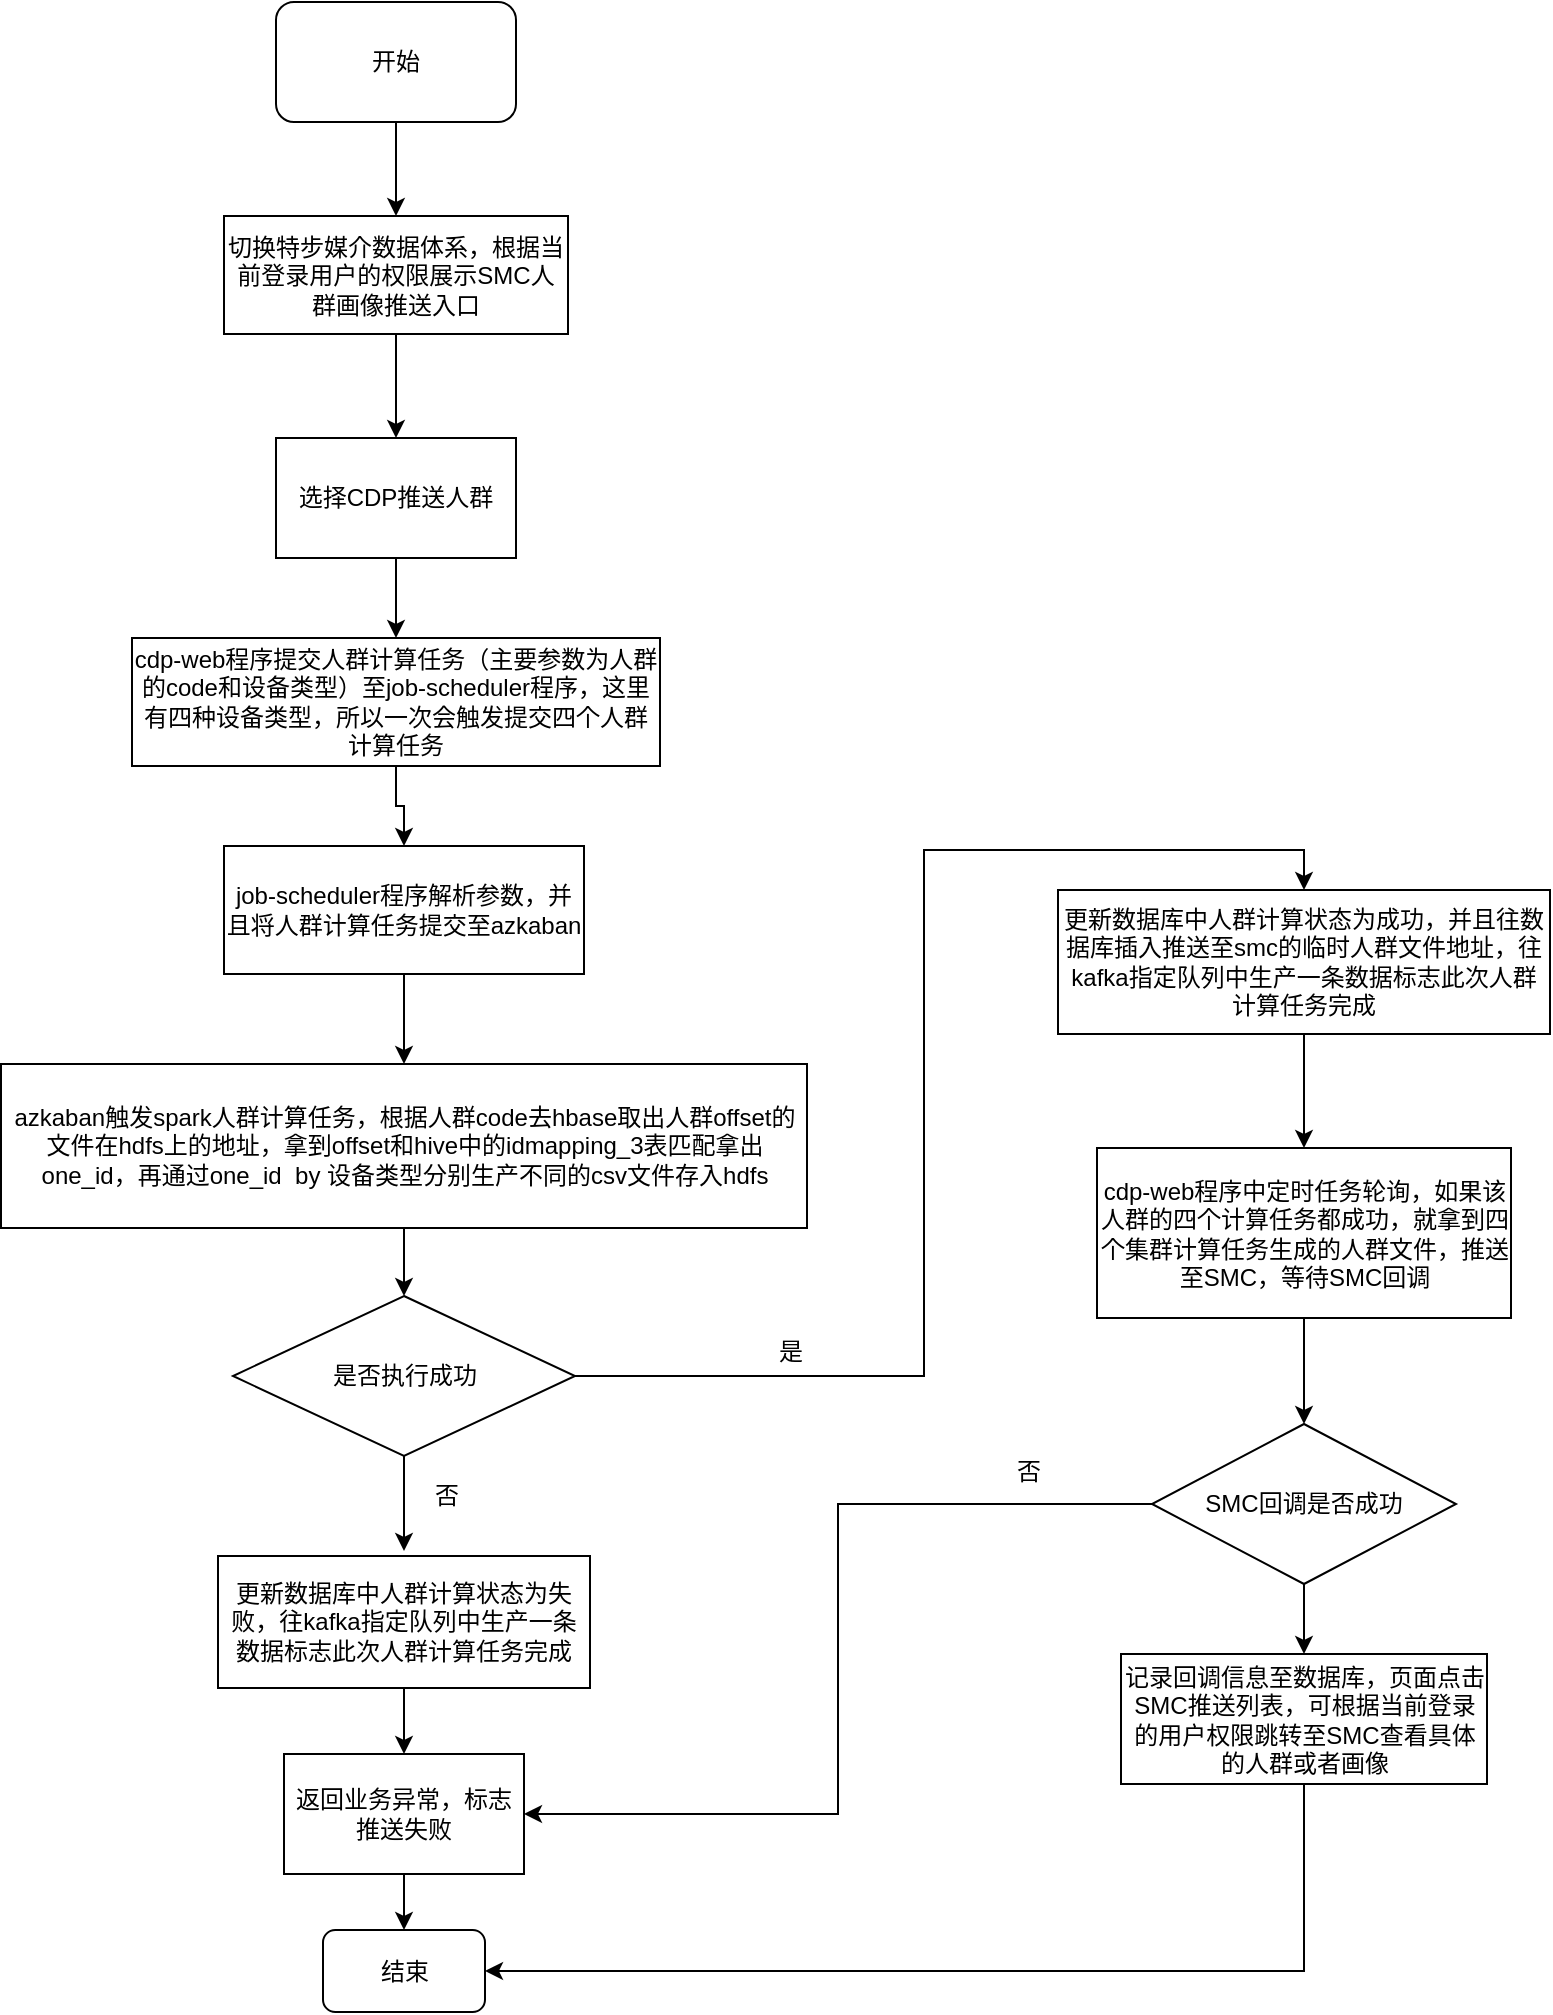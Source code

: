 <mxfile version="20.4.1" type="github">
  <diagram name="Page-1" id="edf60f1a-56cd-e834-aa8a-f176f3a09ee4">
    <mxGraphModel dx="905" dy="591" grid="0" gridSize="10" guides="1" tooltips="1" connect="1" arrows="1" fold="1" page="1" pageScale="1" pageWidth="1700" pageHeight="1100" background="none" math="0" shadow="0">
      <root>
        <mxCell id="0" />
        <mxCell id="1" parent="0" />
        <mxCell id="-ZdTm5bZnZh4pB2H1c_u-9" style="edgeStyle=orthogonalEdgeStyle;rounded=0;orthogonalLoop=1;jettySize=auto;html=1;exitX=0.5;exitY=1;exitDx=0;exitDy=0;entryX=0.5;entryY=0;entryDx=0;entryDy=0;" edge="1" parent="1" source="-ZdTm5bZnZh4pB2H1c_u-1" target="-ZdTm5bZnZh4pB2H1c_u-2">
          <mxGeometry relative="1" as="geometry" />
        </mxCell>
        <mxCell id="-ZdTm5bZnZh4pB2H1c_u-1" value="开始" style="rounded=1;whiteSpace=wrap;html=1;" vertex="1" parent="1">
          <mxGeometry x="190" y="90" width="120" height="60" as="geometry" />
        </mxCell>
        <mxCell id="-ZdTm5bZnZh4pB2H1c_u-5" style="edgeStyle=orthogonalEdgeStyle;rounded=0;orthogonalLoop=1;jettySize=auto;html=1;exitX=0.5;exitY=1;exitDx=0;exitDy=0;entryX=0.5;entryY=0;entryDx=0;entryDy=0;" edge="1" parent="1" source="-ZdTm5bZnZh4pB2H1c_u-2" target="-ZdTm5bZnZh4pB2H1c_u-4">
          <mxGeometry relative="1" as="geometry" />
        </mxCell>
        <mxCell id="-ZdTm5bZnZh4pB2H1c_u-2" value="切换特步媒介数据体系，根据当前登录用户的权限展示SMC人群画像推送入口" style="rounded=0;whiteSpace=wrap;html=1;" vertex="1" parent="1">
          <mxGeometry x="164" y="197" width="172" height="59" as="geometry" />
        </mxCell>
        <mxCell id="-ZdTm5bZnZh4pB2H1c_u-8" style="edgeStyle=orthogonalEdgeStyle;rounded=0;orthogonalLoop=1;jettySize=auto;html=1;exitX=0.5;exitY=1;exitDx=0;exitDy=0;entryX=0.5;entryY=0;entryDx=0;entryDy=0;" edge="1" parent="1" source="-ZdTm5bZnZh4pB2H1c_u-3" target="-ZdTm5bZnZh4pB2H1c_u-7">
          <mxGeometry relative="1" as="geometry" />
        </mxCell>
        <mxCell id="-ZdTm5bZnZh4pB2H1c_u-3" value="cdp-web程序提交人群计算任务（主要参数为人群的code和设备类型）至job-scheduler程序，这里有四种设备类型，所以一次会触发提交四个人群计算任务" style="rounded=0;whiteSpace=wrap;html=1;" vertex="1" parent="1">
          <mxGeometry x="118" y="408" width="264" height="64" as="geometry" />
        </mxCell>
        <mxCell id="-ZdTm5bZnZh4pB2H1c_u-6" style="edgeStyle=orthogonalEdgeStyle;rounded=0;orthogonalLoop=1;jettySize=auto;html=1;exitX=0.5;exitY=1;exitDx=0;exitDy=0;entryX=0.5;entryY=0;entryDx=0;entryDy=0;" edge="1" parent="1" source="-ZdTm5bZnZh4pB2H1c_u-4" target="-ZdTm5bZnZh4pB2H1c_u-3">
          <mxGeometry relative="1" as="geometry" />
        </mxCell>
        <mxCell id="-ZdTm5bZnZh4pB2H1c_u-4" value="选择CDP推送人群" style="rounded=0;whiteSpace=wrap;html=1;" vertex="1" parent="1">
          <mxGeometry x="190" y="308" width="120" height="60" as="geometry" />
        </mxCell>
        <mxCell id="-ZdTm5bZnZh4pB2H1c_u-11" style="edgeStyle=orthogonalEdgeStyle;rounded=0;orthogonalLoop=1;jettySize=auto;html=1;exitX=0.5;exitY=1;exitDx=0;exitDy=0;entryX=0.5;entryY=0;entryDx=0;entryDy=0;" edge="1" parent="1" source="-ZdTm5bZnZh4pB2H1c_u-7" target="-ZdTm5bZnZh4pB2H1c_u-10">
          <mxGeometry relative="1" as="geometry" />
        </mxCell>
        <mxCell id="-ZdTm5bZnZh4pB2H1c_u-7" value="job-scheduler程序解析参数，并且将人群计算任务提交至azkaban" style="rounded=0;whiteSpace=wrap;html=1;" vertex="1" parent="1">
          <mxGeometry x="164" y="512" width="180" height="64" as="geometry" />
        </mxCell>
        <mxCell id="-ZdTm5bZnZh4pB2H1c_u-13" style="edgeStyle=orthogonalEdgeStyle;rounded=0;orthogonalLoop=1;jettySize=auto;html=1;exitX=0.5;exitY=1;exitDx=0;exitDy=0;entryX=0.5;entryY=0;entryDx=0;entryDy=0;" edge="1" parent="1" source="-ZdTm5bZnZh4pB2H1c_u-10" target="-ZdTm5bZnZh4pB2H1c_u-12">
          <mxGeometry relative="1" as="geometry" />
        </mxCell>
        <mxCell id="-ZdTm5bZnZh4pB2H1c_u-10" value="azkaban触发spark人群计算任务，根据人群code去hbase取出人群offset的文件在hdfs上的地址，拿到offset和hive中的idmapping_3表匹配拿出one_id，再通过one_id&amp;nbsp; by 设备类型分别生产不同的csv文件存入hdfs" style="rounded=0;whiteSpace=wrap;html=1;" vertex="1" parent="1">
          <mxGeometry x="52.5" y="621" width="403" height="82" as="geometry" />
        </mxCell>
        <mxCell id="-ZdTm5bZnZh4pB2H1c_u-14" style="edgeStyle=orthogonalEdgeStyle;rounded=0;orthogonalLoop=1;jettySize=auto;html=1;exitX=1;exitY=0.5;exitDx=0;exitDy=0;entryX=0.5;entryY=0;entryDx=0;entryDy=0;" edge="1" parent="1" source="-ZdTm5bZnZh4pB2H1c_u-12" target="-ZdTm5bZnZh4pB2H1c_u-15">
          <mxGeometry relative="1" as="geometry">
            <mxPoint x="435" y="777" as="targetPoint" />
            <Array as="points">
              <mxPoint x="514" y="777" />
              <mxPoint x="514" y="514" />
              <mxPoint x="704" y="514" />
            </Array>
          </mxGeometry>
        </mxCell>
        <mxCell id="-ZdTm5bZnZh4pB2H1c_u-17" style="edgeStyle=orthogonalEdgeStyle;rounded=0;orthogonalLoop=1;jettySize=auto;html=1;exitX=0.5;exitY=1;exitDx=0;exitDy=0;" edge="1" parent="1" source="-ZdTm5bZnZh4pB2H1c_u-12">
          <mxGeometry relative="1" as="geometry">
            <mxPoint x="254" y="864.5" as="targetPoint" />
          </mxGeometry>
        </mxCell>
        <mxCell id="-ZdTm5bZnZh4pB2H1c_u-12" value="是否执行成功" style="rhombus;whiteSpace=wrap;html=1;" vertex="1" parent="1">
          <mxGeometry x="168.5" y="737" width="171" height="80" as="geometry" />
        </mxCell>
        <mxCell id="-ZdTm5bZnZh4pB2H1c_u-25" style="edgeStyle=orthogonalEdgeStyle;rounded=0;orthogonalLoop=1;jettySize=auto;html=1;exitX=0.5;exitY=1;exitDx=0;exitDy=0;" edge="1" parent="1" source="-ZdTm5bZnZh4pB2H1c_u-15" target="-ZdTm5bZnZh4pB2H1c_u-24">
          <mxGeometry relative="1" as="geometry" />
        </mxCell>
        <mxCell id="-ZdTm5bZnZh4pB2H1c_u-15" value="更新数据库中人群计算状态为成功，并且往数据库插入推送至smc的临时人群文件地址，往kafka指定队列中生产一条数据标志此次人群计算任务完成" style="rounded=0;whiteSpace=wrap;html=1;" vertex="1" parent="1">
          <mxGeometry x="581" y="534" width="246" height="72" as="geometry" />
        </mxCell>
        <mxCell id="-ZdTm5bZnZh4pB2H1c_u-16" value="是" style="text;html=1;align=center;verticalAlign=middle;resizable=0;points=[];autosize=1;strokeColor=none;fillColor=none;" vertex="1" parent="1">
          <mxGeometry x="432" y="752" width="30" height="26" as="geometry" />
        </mxCell>
        <mxCell id="-ZdTm5bZnZh4pB2H1c_u-18" value="否" style="text;html=1;align=center;verticalAlign=middle;resizable=0;points=[];autosize=1;strokeColor=none;fillColor=none;" vertex="1" parent="1">
          <mxGeometry x="260" y="824" width="30" height="26" as="geometry" />
        </mxCell>
        <mxCell id="-ZdTm5bZnZh4pB2H1c_u-22" style="edgeStyle=orthogonalEdgeStyle;rounded=0;orthogonalLoop=1;jettySize=auto;html=1;exitX=0.5;exitY=1;exitDx=0;exitDy=0;entryX=0.5;entryY=0;entryDx=0;entryDy=0;" edge="1" parent="1" source="-ZdTm5bZnZh4pB2H1c_u-19" target="-ZdTm5bZnZh4pB2H1c_u-20">
          <mxGeometry relative="1" as="geometry" />
        </mxCell>
        <mxCell id="-ZdTm5bZnZh4pB2H1c_u-19" value="更新数据库中人群计算状态为失败，往kafka指定队列中生产一条数据标志此次人群计算任务完成" style="rounded=0;whiteSpace=wrap;html=1;" vertex="1" parent="1">
          <mxGeometry x="161" y="867" width="186" height="66" as="geometry" />
        </mxCell>
        <mxCell id="-ZdTm5bZnZh4pB2H1c_u-23" style="edgeStyle=orthogonalEdgeStyle;rounded=0;orthogonalLoop=1;jettySize=auto;html=1;exitX=0.5;exitY=1;exitDx=0;exitDy=0;entryX=0.5;entryY=0;entryDx=0;entryDy=0;" edge="1" parent="1" source="-ZdTm5bZnZh4pB2H1c_u-20" target="-ZdTm5bZnZh4pB2H1c_u-21">
          <mxGeometry relative="1" as="geometry" />
        </mxCell>
        <mxCell id="-ZdTm5bZnZh4pB2H1c_u-20" value="返回业务异常，标志推送失败" style="rounded=0;whiteSpace=wrap;html=1;" vertex="1" parent="1">
          <mxGeometry x="194" y="966" width="120" height="60" as="geometry" />
        </mxCell>
        <mxCell id="-ZdTm5bZnZh4pB2H1c_u-21" value="结束" style="rounded=1;whiteSpace=wrap;html=1;" vertex="1" parent="1">
          <mxGeometry x="213.5" y="1054" width="81" height="41" as="geometry" />
        </mxCell>
        <mxCell id="-ZdTm5bZnZh4pB2H1c_u-27" style="edgeStyle=orthogonalEdgeStyle;rounded=0;orthogonalLoop=1;jettySize=auto;html=1;exitX=0.5;exitY=1;exitDx=0;exitDy=0;entryX=0.5;entryY=0;entryDx=0;entryDy=0;" edge="1" parent="1" source="-ZdTm5bZnZh4pB2H1c_u-24" target="-ZdTm5bZnZh4pB2H1c_u-26">
          <mxGeometry relative="1" as="geometry" />
        </mxCell>
        <mxCell id="-ZdTm5bZnZh4pB2H1c_u-24" value="cdp-web程序中定时任务轮询，如果该人群的四个计算任务都成功，就拿到四个集群计算任务生成的人群文件，推送至SMC，等待SMC回调" style="rounded=0;whiteSpace=wrap;html=1;" vertex="1" parent="1">
          <mxGeometry x="600.5" y="663" width="207" height="85" as="geometry" />
        </mxCell>
        <mxCell id="-ZdTm5bZnZh4pB2H1c_u-28" style="edgeStyle=orthogonalEdgeStyle;rounded=0;orthogonalLoop=1;jettySize=auto;html=1;exitX=0;exitY=0.5;exitDx=0;exitDy=0;entryX=1;entryY=0.5;entryDx=0;entryDy=0;" edge="1" parent="1" source="-ZdTm5bZnZh4pB2H1c_u-26" target="-ZdTm5bZnZh4pB2H1c_u-20">
          <mxGeometry relative="1" as="geometry" />
        </mxCell>
        <mxCell id="-ZdTm5bZnZh4pB2H1c_u-32" style="edgeStyle=orthogonalEdgeStyle;rounded=0;orthogonalLoop=1;jettySize=auto;html=1;exitX=0.5;exitY=1;exitDx=0;exitDy=0;entryX=0.5;entryY=0;entryDx=0;entryDy=0;" edge="1" parent="1" source="-ZdTm5bZnZh4pB2H1c_u-26" target="-ZdTm5bZnZh4pB2H1c_u-31">
          <mxGeometry relative="1" as="geometry" />
        </mxCell>
        <mxCell id="-ZdTm5bZnZh4pB2H1c_u-26" value="SMC回调是否成功" style="rhombus;whiteSpace=wrap;html=1;" vertex="1" parent="1">
          <mxGeometry x="628" y="801" width="152" height="80" as="geometry" />
        </mxCell>
        <mxCell id="-ZdTm5bZnZh4pB2H1c_u-29" value="否" style="text;html=1;align=center;verticalAlign=middle;resizable=0;points=[];autosize=1;strokeColor=none;fillColor=none;" vertex="1" parent="1">
          <mxGeometry x="551" y="812" width="30" height="26" as="geometry" />
        </mxCell>
        <mxCell id="-ZdTm5bZnZh4pB2H1c_u-33" style="edgeStyle=orthogonalEdgeStyle;rounded=0;orthogonalLoop=1;jettySize=auto;html=1;exitX=0.5;exitY=1;exitDx=0;exitDy=0;entryX=1;entryY=0.5;entryDx=0;entryDy=0;" edge="1" parent="1" source="-ZdTm5bZnZh4pB2H1c_u-31" target="-ZdTm5bZnZh4pB2H1c_u-21">
          <mxGeometry relative="1" as="geometry" />
        </mxCell>
        <mxCell id="-ZdTm5bZnZh4pB2H1c_u-31" value="记录回调信息至数据库，页面点击SMC推送列表，可根据当前登录的用户权限跳转至SMC查看具体的人群或者画像" style="rounded=0;whiteSpace=wrap;html=1;" vertex="1" parent="1">
          <mxGeometry x="612.5" y="916" width="183" height="65" as="geometry" />
        </mxCell>
      </root>
    </mxGraphModel>
  </diagram>
</mxfile>
